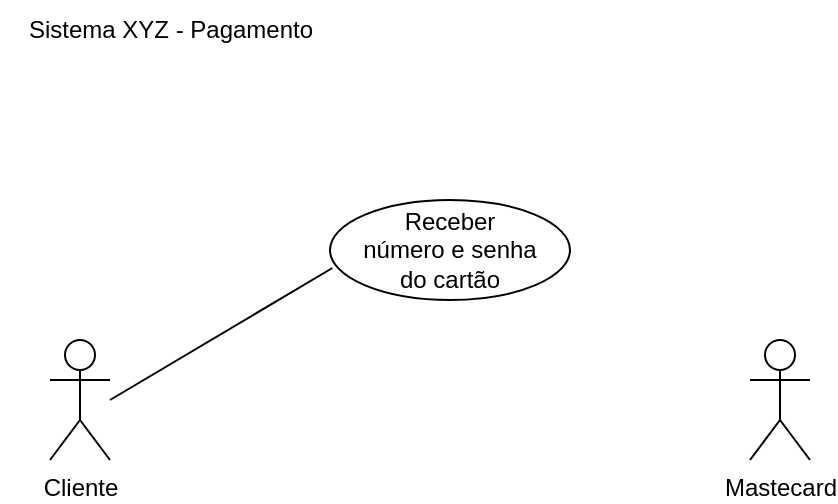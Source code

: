 <mxfile version="26.1.0">
  <diagram name="Página-1" id="Dkl_XepEusz7JFcu1PhH">
    <mxGraphModel dx="1050" dy="522" grid="1" gridSize="10" guides="1" tooltips="1" connect="1" arrows="1" fold="1" page="1" pageScale="1" pageWidth="827" pageHeight="1169" math="0" shadow="0">
      <root>
        <mxCell id="0" />
        <mxCell id="1" parent="0" />
        <mxCell id="QVaMczZwCZkZYxNqx1N5-1" value="Sistema XYZ - Pagamento" style="text;html=1;align=center;verticalAlign=middle;resizable=0;points=[];autosize=1;strokeColor=none;fillColor=none;" vertex="1" parent="1">
          <mxGeometry x="115" y="50" width="170" height="30" as="geometry" />
        </mxCell>
        <mxCell id="QVaMczZwCZkZYxNqx1N5-2" value="Cliente" style="shape=umlActor;verticalLabelPosition=bottom;verticalAlign=top;html=1;outlineConnect=0;" vertex="1" parent="1">
          <mxGeometry x="140" y="220" width="30" height="60" as="geometry" />
        </mxCell>
        <mxCell id="QVaMczZwCZkZYxNqx1N5-3" value="Mastecard" style="shape=umlActor;verticalLabelPosition=bottom;verticalAlign=top;html=1;outlineConnect=0;" vertex="1" parent="1">
          <mxGeometry x="490" y="220" width="30" height="60" as="geometry" />
        </mxCell>
        <mxCell id="QVaMczZwCZkZYxNqx1N5-4" value="" style="endArrow=none;html=1;rounded=0;startArrow=none;startFill=0;endFill=1;entryX=0.01;entryY=0.68;entryDx=0;entryDy=0;entryPerimeter=0;" edge="1" parent="1" target="QVaMczZwCZkZYxNqx1N5-7">
          <mxGeometry width="50" height="50" relative="1" as="geometry">
            <mxPoint x="170" y="250" as="sourcePoint" />
            <mxPoint x="260" y="200" as="targetPoint" />
          </mxGeometry>
        </mxCell>
        <mxCell id="QVaMczZwCZkZYxNqx1N5-7" value="Receber&lt;div&gt;número e senha&lt;/div&gt;&lt;div&gt;do cartão&lt;/div&gt;" style="ellipse;whiteSpace=wrap;html=1;" vertex="1" parent="1">
          <mxGeometry x="280" y="150" width="120" height="50" as="geometry" />
        </mxCell>
      </root>
    </mxGraphModel>
  </diagram>
</mxfile>
